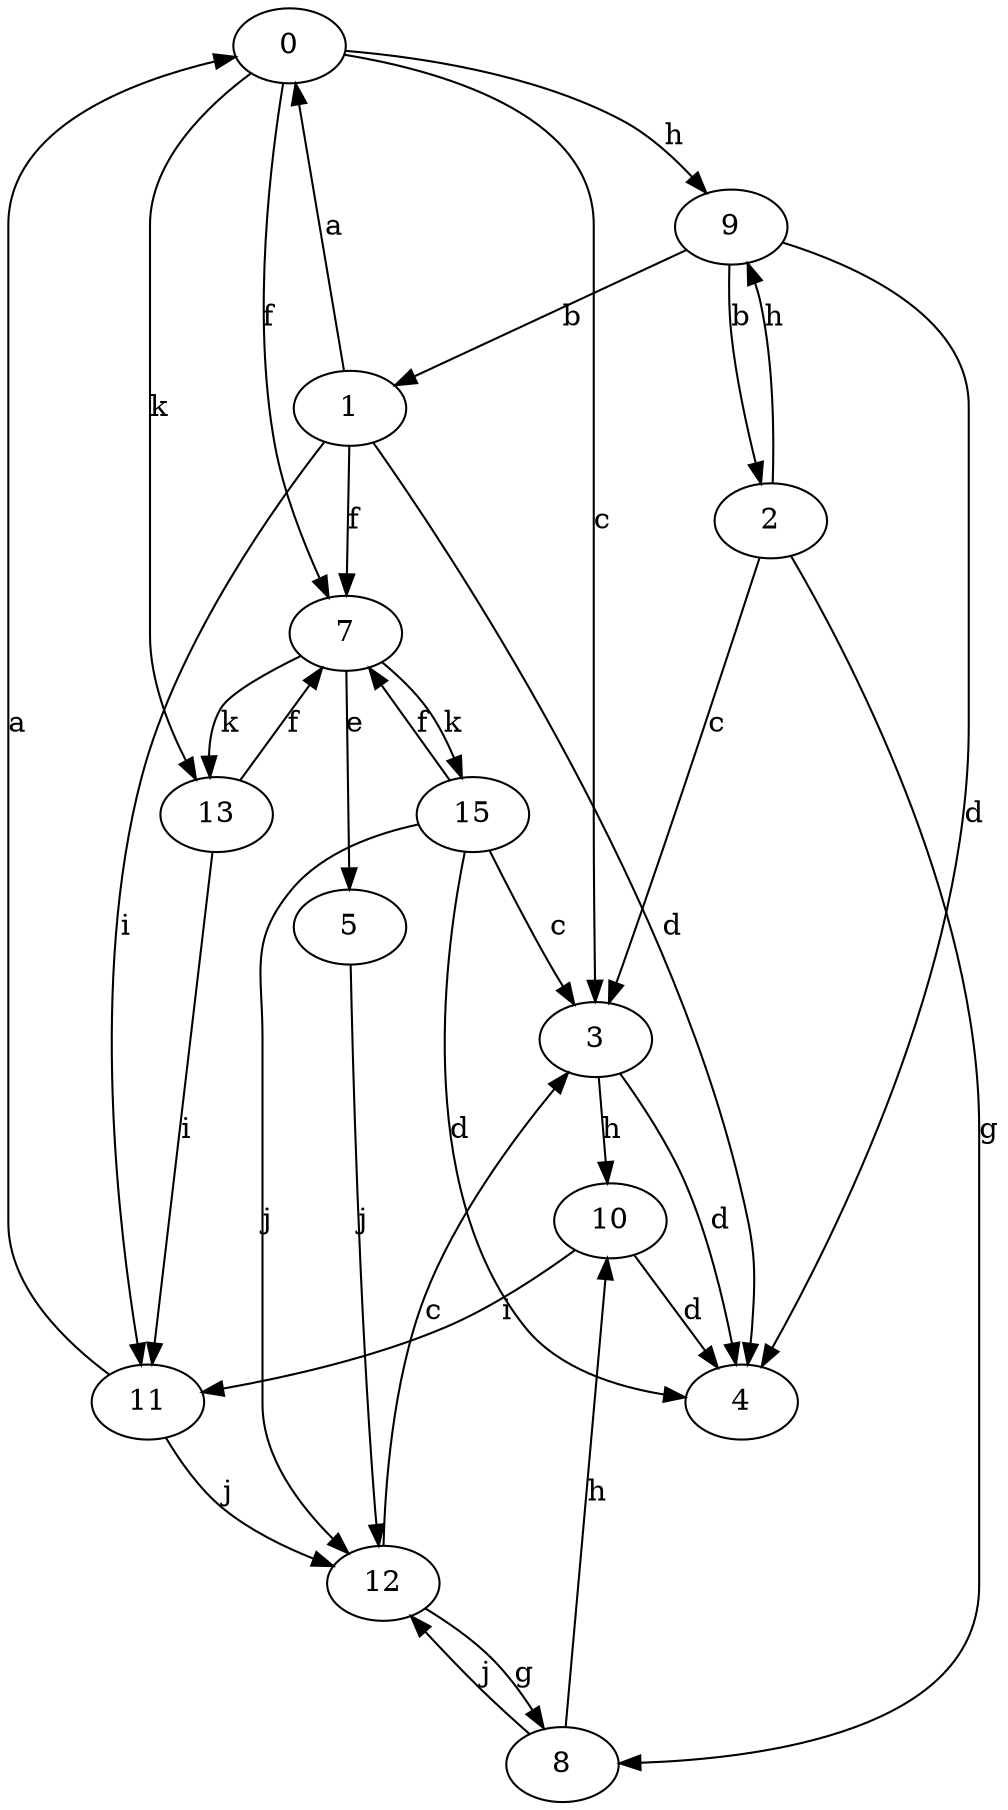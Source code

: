 strict digraph  {
0;
1;
2;
3;
4;
5;
7;
8;
9;
10;
11;
12;
13;
15;
0 -> 3  [label=c];
0 -> 7  [label=f];
0 -> 9  [label=h];
0 -> 13  [label=k];
1 -> 0  [label=a];
1 -> 4  [label=d];
1 -> 7  [label=f];
1 -> 11  [label=i];
2 -> 3  [label=c];
2 -> 8  [label=g];
2 -> 9  [label=h];
3 -> 4  [label=d];
3 -> 10  [label=h];
5 -> 12  [label=j];
7 -> 5  [label=e];
7 -> 13  [label=k];
7 -> 15  [label=k];
8 -> 10  [label=h];
8 -> 12  [label=j];
9 -> 1  [label=b];
9 -> 2  [label=b];
9 -> 4  [label=d];
10 -> 4  [label=d];
10 -> 11  [label=i];
11 -> 0  [label=a];
11 -> 12  [label=j];
12 -> 3  [label=c];
12 -> 8  [label=g];
13 -> 7  [label=f];
13 -> 11  [label=i];
15 -> 3  [label=c];
15 -> 4  [label=d];
15 -> 7  [label=f];
15 -> 12  [label=j];
}
